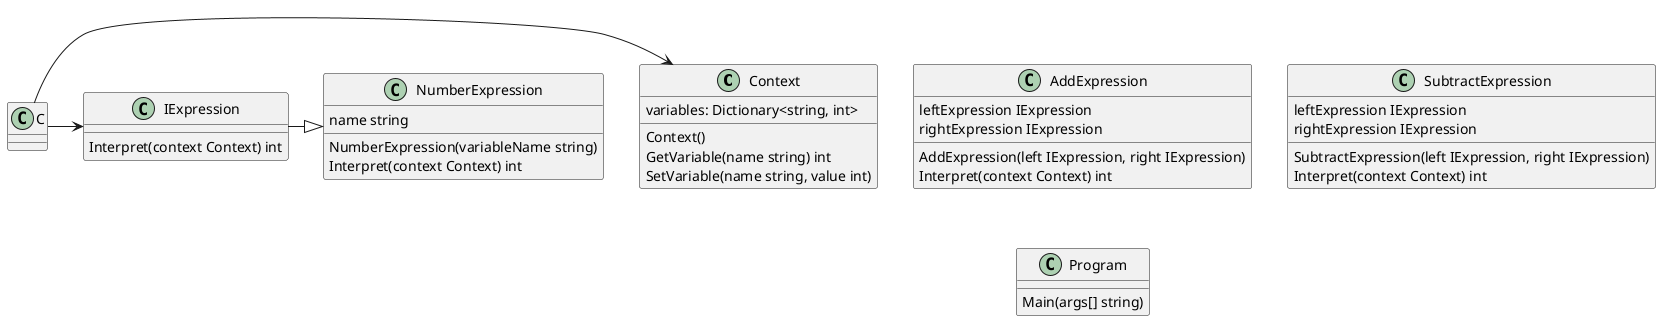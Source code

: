 @startuml Class Diagram

class "Context" as Con {
    variables: Dictionary<string, int>
    
    Context()
    GetVariable(name string) int
    SetVariable(name string, value int)
}

class "IExpression" as I  {
    Interpret(context Context) int
}

class "NumberExpression" as N {
    name string
    
    NumberExpression(variableName string)
    Interpret(context Context) int
}

class "AddExpression" as Add {
    leftExpression IExpression
    rightExpression IExpression
    
    AddExpression(left IExpression, right IExpression)
    Interpret(context Context) int
}

class "SubtractExpression" as Sub {
    leftExpression IExpression
    rightExpression IExpression
    
    SubtractExpression(left IExpression, right IExpression)
    Interpret(context Context) int
}

class "Program" as P {
 
    Main(args[] string)
}


C -> Con
C -> I
I -|> N


@enduml